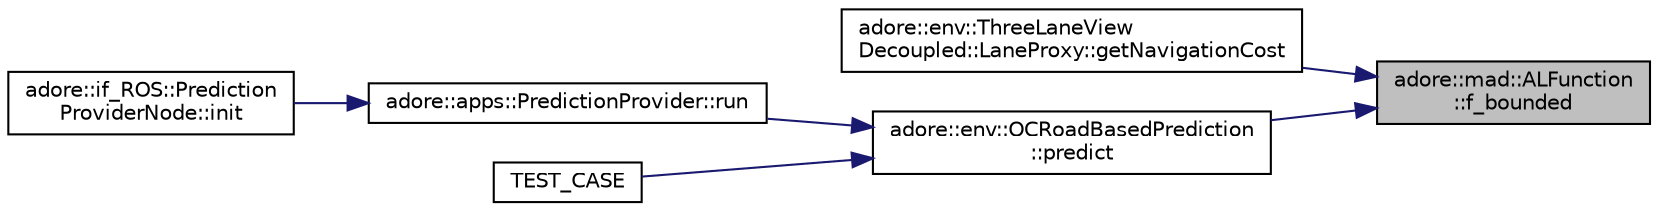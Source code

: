 digraph "adore::mad::ALFunction::f_bounded"
{
 // LATEX_PDF_SIZE
  edge [fontname="Helvetica",fontsize="10",labelfontname="Helvetica",labelfontsize="10"];
  node [fontname="Helvetica",fontsize="10",shape=record];
  rankdir="RL";
  Node1 [label="adore::mad::ALFunction\l::f_bounded",height=0.2,width=0.4,color="black", fillcolor="grey75", style="filled", fontcolor="black",tooltip=" "];
  Node1 -> Node2 [dir="back",color="midnightblue",fontsize="10",style="solid",fontname="Helvetica"];
  Node2 [label="adore::env::ThreeLaneView\lDecoupled::LaneProxy::getNavigationCost",height=0.2,width=0.4,color="black", fillcolor="white", style="filled",URL="$classadore_1_1env_1_1ThreeLaneViewDecoupled_1_1LaneProxy.html#abc838adc0d6dde210c3db0492942b070",tooltip=" "];
  Node1 -> Node3 [dir="back",color="midnightblue",fontsize="10",style="solid",fontname="Helvetica"];
  Node3 [label="adore::env::OCRoadBasedPrediction\l::predict",height=0.2,width=0.4,color="black", fillcolor="white", style="filled",URL="$classadore_1_1env_1_1OCRoadBasedPrediction.html#af6fda5b2a78669c5e19e222348665713",tooltip=" "];
  Node3 -> Node4 [dir="back",color="midnightblue",fontsize="10",style="solid",fontname="Helvetica"];
  Node4 [label="adore::apps::PredictionProvider::run",height=0.2,width=0.4,color="black", fillcolor="white", style="filled",URL="$classadore_1_1apps_1_1PredictionProvider.html#a2cbc8dae07b19988248bcc37aee7fbb5",tooltip=" "];
  Node4 -> Node5 [dir="back",color="midnightblue",fontsize="10",style="solid",fontname="Helvetica"];
  Node5 [label="adore::if_ROS::Prediction\lProviderNode::init",height=0.2,width=0.4,color="black", fillcolor="white", style="filled",URL="$classadore_1_1if__ROS_1_1PredictionProviderNode.html#a2bd0137f5108911b604d344cec08231b",tooltip=" "];
  Node3 -> Node6 [dir="back",color="midnightblue",fontsize="10",style="solid",fontname="Helvetica"];
  Node6 [label="TEST_CASE",height=0.2,width=0.4,color="black", fillcolor="white", style="filled",URL="$test__ocroadbasedprediction_8cpp.html#a8a83239243952bcc807580ed96244f28",tooltip=" "];
}
